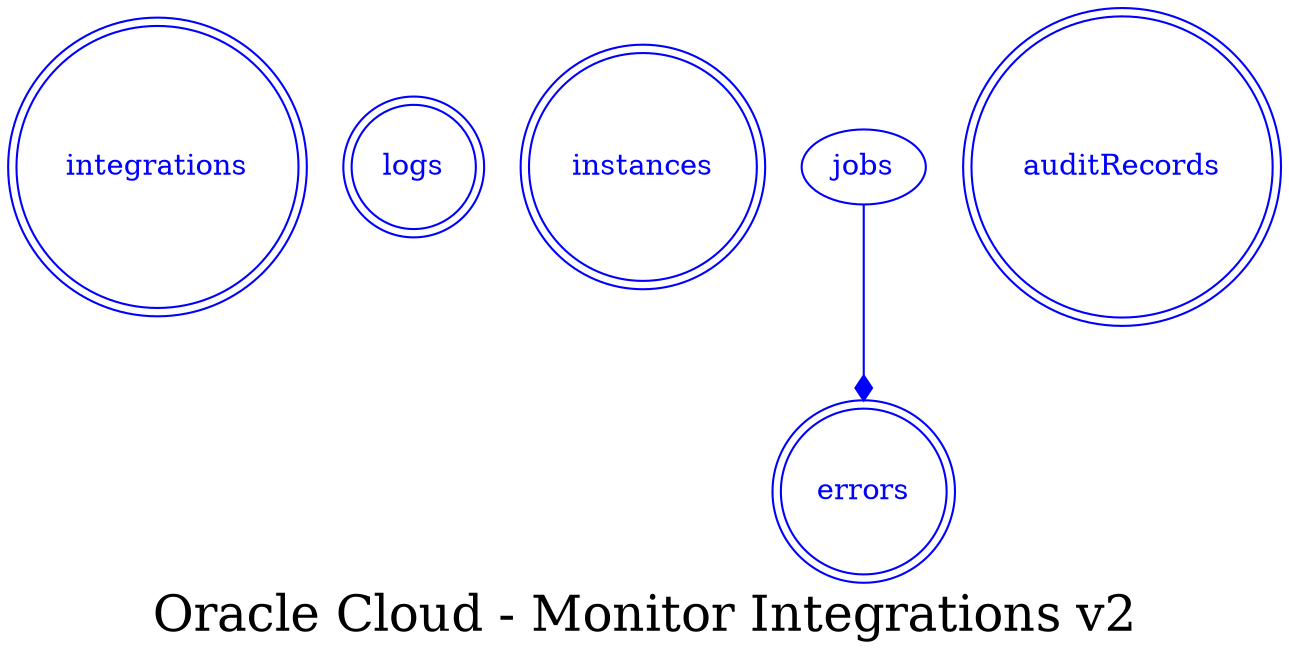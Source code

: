 digraph LexiconGraph {
graph[label="Oracle Cloud - Monitor Integrations v2", fontsize=24]
splines=true
"integrations" [color=blue, fontcolor=blue, shape=doublecircle]
"logs" [color=blue, fontcolor=blue, shape=doublecircle]
"instances" [color=blue, fontcolor=blue, shape=doublecircle]
"errors" [color=blue, fontcolor=blue, shape=doublecircle]
"auditRecords" [color=blue, fontcolor=blue, shape=doublecircle]
"jobs" -> "errors" [color=blue, fontcolor=blue, arrowhead=diamond, arrowtail=none]
"jobs" [color=blue, fontcolor=blue, shape=ellipse]
}
